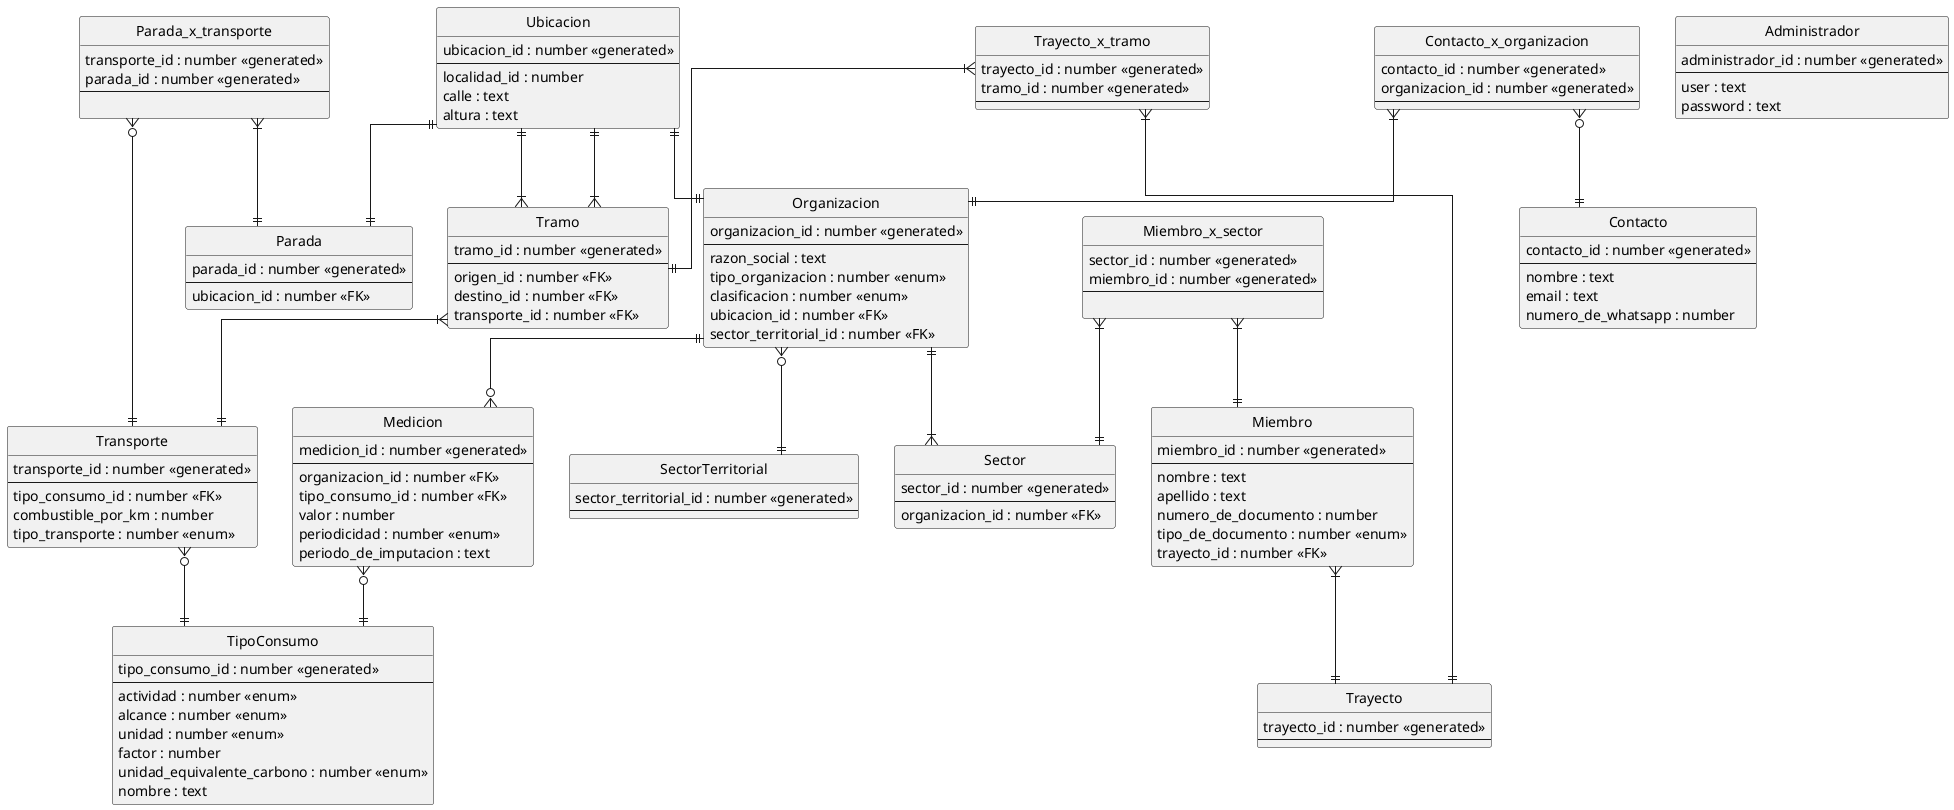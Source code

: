 @startuml DER

hide circle
skinparam linetype ortho

entity Organizacion {
  organizacion_id : number <<generated>>
  --
  razon_social : text
  tipo_organizacion : number <<enum>>
  clasificacion : number <<enum>>
  ubicacion_id : number <<FK>>
  sector_territorial_id : number <<FK>>
}

entity Contacto_x_organizacion {
  contacto_id : number <<generated>>
  organizacion_id : number <<generated>>
  --
}

entity Contacto {
  contacto_id : number <<generated>>
  --
  nombre : text
  email : text
  numero_de_whatsapp : number
}

entity SectorTerritorial {
  sector_territorial_id : number <<generated>>
  --
}

entity TipoConsumo {
  tipo_consumo_id : number <<generated>>
  --
  actividad : number <<enum>>
  alcance : number <<enum>>
  unidad : number <<enum>>
  ' factor y unidad son embebidos
  factor : number
  unidad_equivalente_carbono : number <<enum>>
  nombre : text
}

entity Medicion {
  medicion_id : number <<generated>>
  --
  organizacion_id : number <<FK>>
  tipo_consumo_id : number <<FK>>
  valor : number
  periodicidad : number <<enum>>
  periodo_de_imputacion : text
}

entity Ubicacion {
  ubicacion_id : number <<generated>>
  --
  localidad_id : number
  calle : text
  altura : text
}

entity Sector {
  sector_id : number <<generated>>
  --
  organizacion_id : number <<FK>>
}

entity Miembro_x_sector {
  sector_id : number <<generated>>
  miembro_id : number <<generated>>
  --

}

entity Miembro {
  miembro_id : number <<generated>>
  --
  nombre : text
  apellido : text
  numero_de_documento : number
  tipo_de_documento : number <<enum>>
  trayecto_id : number <<FK>>
}

entity Transporte {
  transporte_id : number <<generated>>
  --
  tipo_consumo_id : number <<FK>>
  combustible_por_km : number
  tipo_transporte : number <<enum>>
  ' Analizar herencia (single-table o join)
  ' VehiculoParticular, TransportePublico y ServicioContratado
}

entity Tramo {
  tramo_id : number <<generated>>
  --
  origen_id : number <<FK>>
  destino_id : number <<FK>>
  transporte_id : number <<FK>>
}

entity Trayecto_x_tramo {
  trayecto_id : number <<generated>>
  tramo_id : number <<generated>>
  --
}

entity Trayecto {
  trayecto_id : number <<generated>>
  --
  ' Romper relacion con Tramo
}

entity Parada_x_transporte {
  transporte_id : number <<generated>>
  parada_id : number <<generated>>
  --

}

entity Parada {
  parada_id : number <<generated>>
  --
  ubicacion_id : number <<FK>>
  ' Romper relacion con Transporte
}

entity Administrador {
  administrador_id : number <<generated>>
  --
  user : text
  password : text
}

Organizacion ||--|{ Sector
' Documento es propiedad de Miembro
Miembro }|--|| Trayecto
Tramo }|--|| Transporte
' Ver como hacer la Herencia de transporte (single table)
' TipoTransporte va como propiedad del Transporte
' ResultadoDistancia es propiedad de Parada
Ubicacion ||--|| Parada
Ubicacion ||--|| Organizacion
' Parada y Organizacion tienen FK de Ubicacion
Ubicacion||--|{ Tramo
Ubicacion||--|{ Tramo
' Tramo tiene 2 FK que referencian a Ubicacion
Organizacion||-o{ Medicion
Medicion }o--|| TipoConsumo
Transporte }o--|| TipoConsumo
' FE queda como embedded y TipoConsumo queda como Embeddable
' Administrador no tiene relacion con ninguna entidad
Organizacion }o--|| SectorTerritorial

' Queda romper las relaciones ManyToMany
Contacto_x_organizacion }o--||Contacto
Contacto_x_organizacion }|--||Organizacion
Miembro_x_sector }|--||Miembro
Miembro_x_sector }|--||Sector
Trayecto_x_tramo }|--||Tramo
Trayecto_x_tramo }|--||Trayecto
Parada_x_transporte }o--||Transporte
Parada_x_transporte }|--||Parada

@enduml